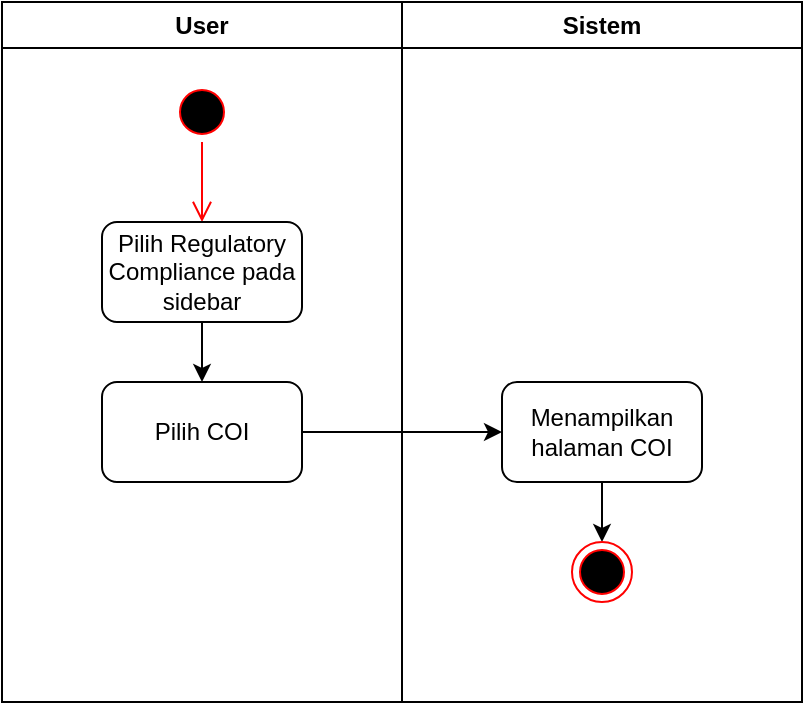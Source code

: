 <mxfile>
    <diagram id="sRCjHTdpDc51G9ecrUw_" name="Page-1">
        <mxGraphModel dx="1261" dy="467" grid="1" gridSize="10" guides="1" tooltips="1" connect="1" arrows="1" fold="1" page="1" pageScale="1" pageWidth="850" pageHeight="1100" math="0" shadow="0">
            <root>
                <mxCell id="0"/>
                <mxCell id="1" parent="0"/>
                <mxCell id="21" value="User" style="swimlane;whiteSpace=wrap;html=1;" parent="1" vertex="1">
                    <mxGeometry x="80" y="80" width="200" height="350" as="geometry"/>
                </mxCell>
                <mxCell id="22" value="" style="ellipse;html=1;shape=startState;fillColor=#000000;strokeColor=#ff0000;" parent="21" vertex="1">
                    <mxGeometry x="85" y="40" width="30" height="30" as="geometry"/>
                </mxCell>
                <mxCell id="23" value="" style="edgeStyle=orthogonalEdgeStyle;html=1;verticalAlign=bottom;endArrow=open;endSize=8;strokeColor=#ff0000;entryX=0.5;entryY=0;entryDx=0;entryDy=0;" parent="21" source="22" target="24" edge="1">
                    <mxGeometry relative="1" as="geometry">
                        <mxPoint x="100" y="130" as="targetPoint"/>
                    </mxGeometry>
                </mxCell>
                <mxCell id="36" value="" style="edgeStyle=none;html=1;" edge="1" parent="21" source="24" target="26">
                    <mxGeometry relative="1" as="geometry"/>
                </mxCell>
                <mxCell id="24" value="Pilih Regulatory Compliance pada sidebar" style="rounded=1;whiteSpace=wrap;html=1;" parent="21" vertex="1">
                    <mxGeometry x="50" y="110" width="100" height="50" as="geometry"/>
                </mxCell>
                <mxCell id="26" value="Pilih COI" style="rounded=1;whiteSpace=wrap;html=1;" parent="21" vertex="1">
                    <mxGeometry x="50" y="190" width="100" height="50" as="geometry"/>
                </mxCell>
                <mxCell id="28" value="Sistem" style="swimlane;whiteSpace=wrap;html=1;" parent="1" vertex="1">
                    <mxGeometry x="280" y="80" width="200" height="350" as="geometry"/>
                </mxCell>
                <mxCell id="38" value="" style="edgeStyle=none;html=1;" edge="1" parent="28" source="29" target="32">
                    <mxGeometry relative="1" as="geometry"/>
                </mxCell>
                <mxCell id="29" value="Menampilkan halaman COI" style="rounded=1;whiteSpace=wrap;html=1;" parent="28" vertex="1">
                    <mxGeometry x="50" y="190" width="100" height="50" as="geometry"/>
                </mxCell>
                <mxCell id="32" value="" style="ellipse;html=1;shape=endState;fillColor=#000000;strokeColor=#ff0000;" parent="28" vertex="1">
                    <mxGeometry x="85" y="270" width="30" height="30" as="geometry"/>
                </mxCell>
                <mxCell id="37" value="" style="edgeStyle=none;html=1;" edge="1" parent="1" source="26" target="29">
                    <mxGeometry relative="1" as="geometry"/>
                </mxCell>
            </root>
        </mxGraphModel>
    </diagram>
</mxfile>